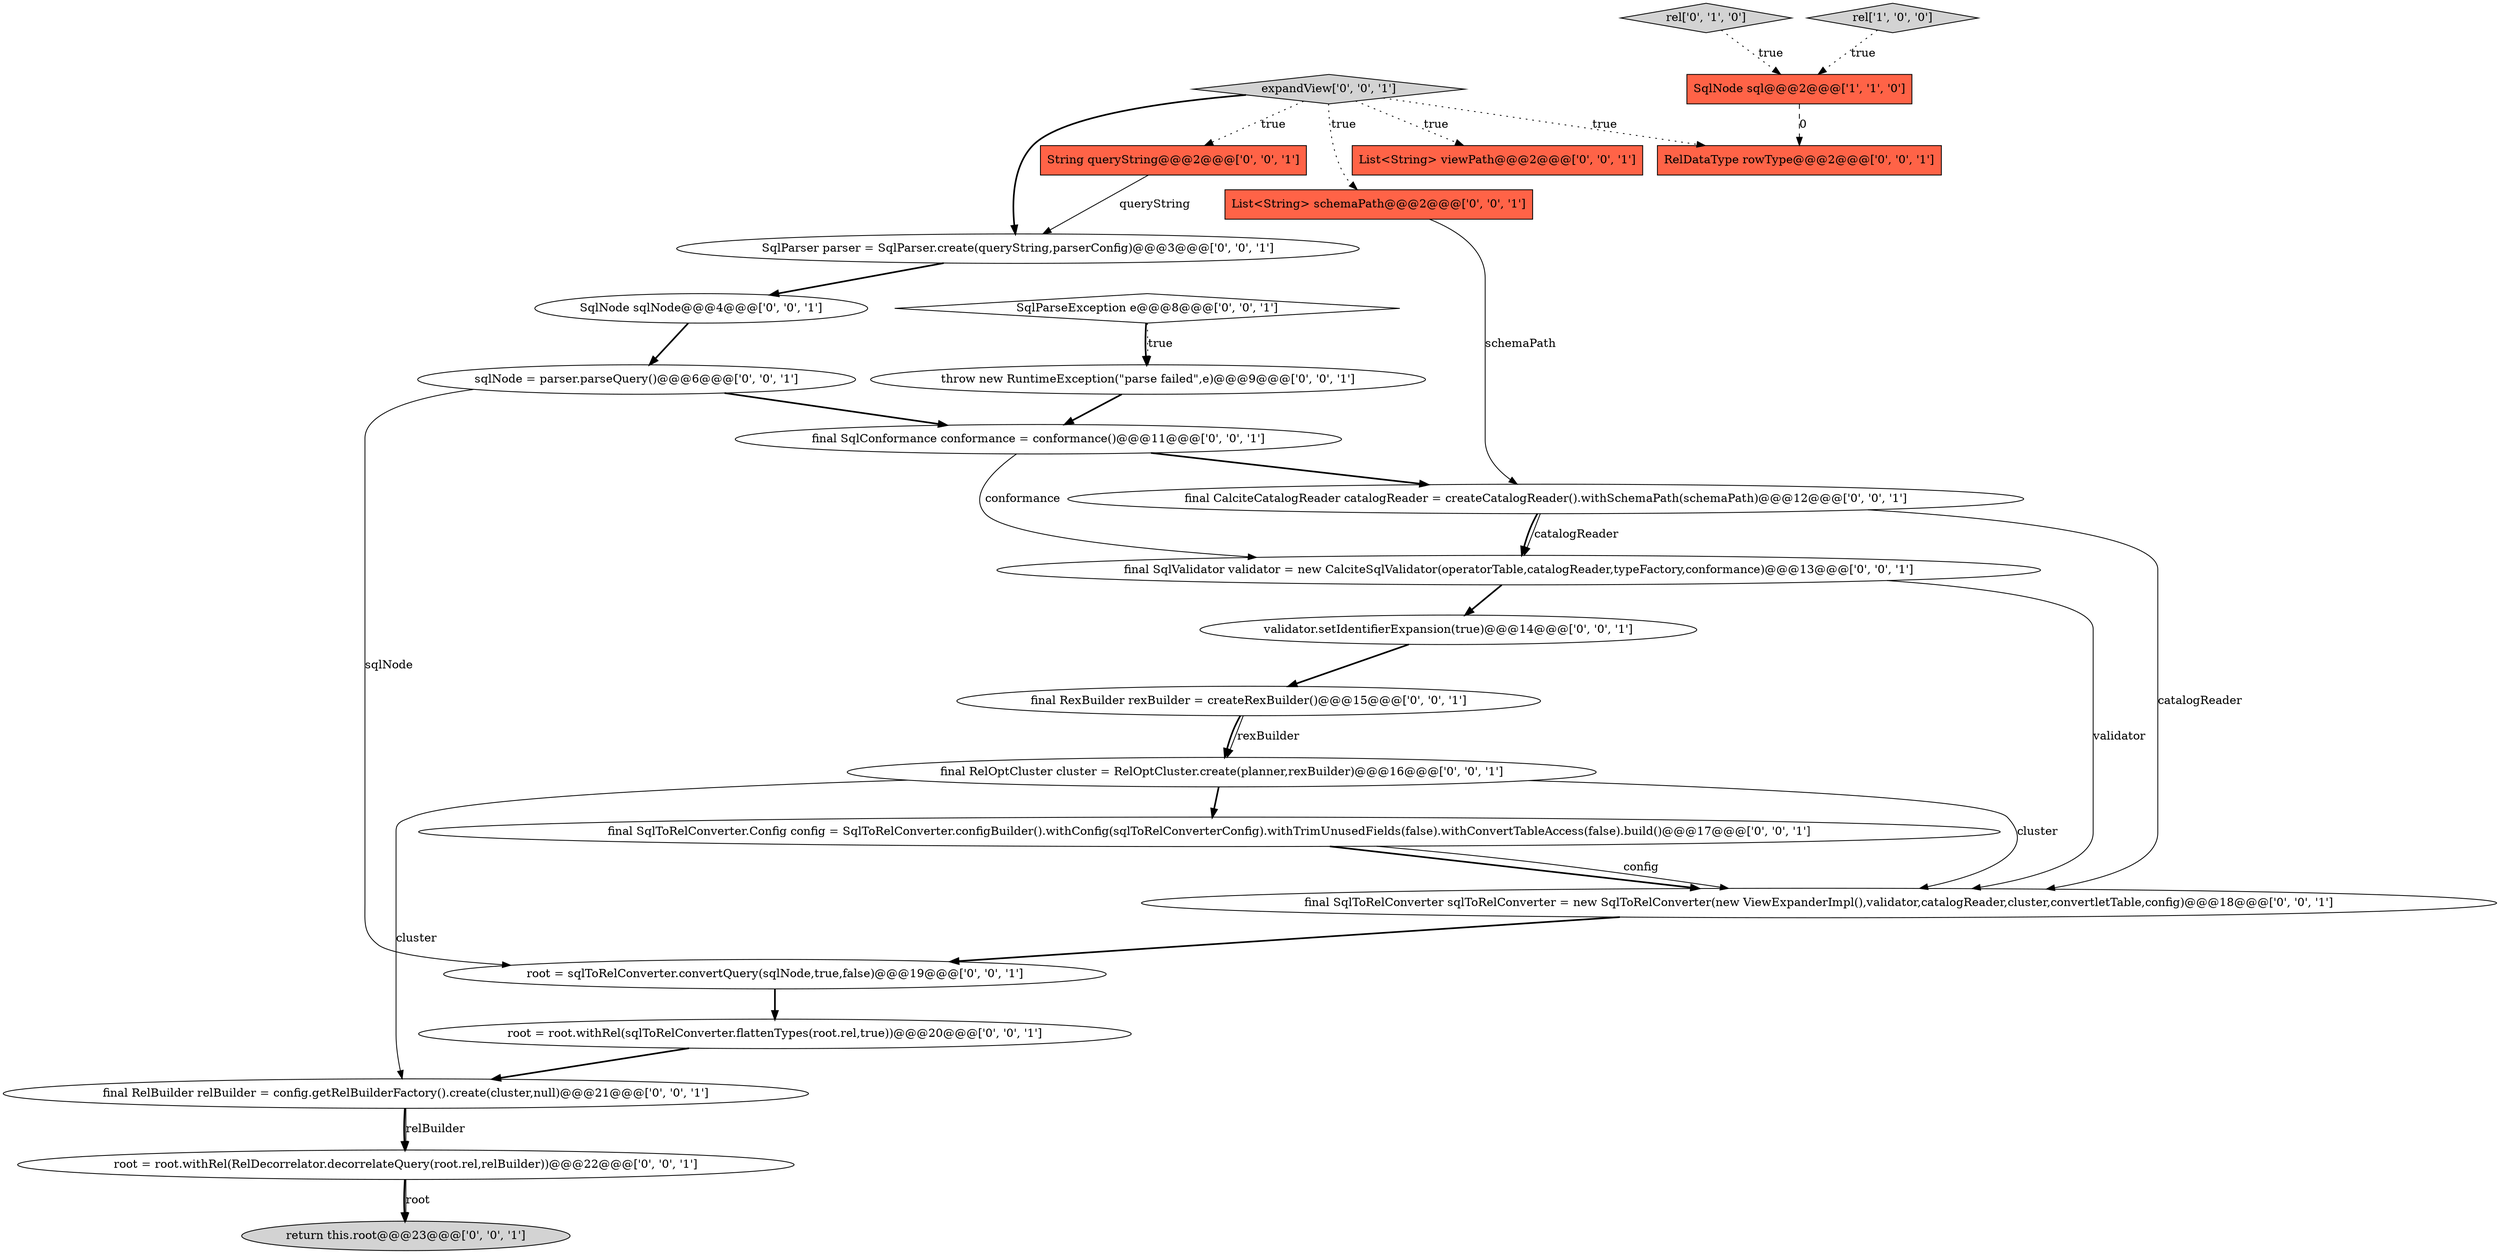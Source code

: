 digraph {
0 [style = filled, label = "SqlNode sql@@@2@@@['1', '1', '0']", fillcolor = tomato, shape = box image = "AAA0AAABBB1BBB"];
13 [style = filled, label = "final SqlValidator validator = new CalciteSqlValidator(operatorTable,catalogReader,typeFactory,conformance)@@@13@@@['0', '0', '1']", fillcolor = white, shape = ellipse image = "AAA0AAABBB3BBB"];
12 [style = filled, label = "SqlParser parser = SqlParser.create(queryString,parserConfig)@@@3@@@['0', '0', '1']", fillcolor = white, shape = ellipse image = "AAA0AAABBB3BBB"];
25 [style = filled, label = "throw new RuntimeException(\"parse failed\",e)@@@9@@@['0', '0', '1']", fillcolor = white, shape = ellipse image = "AAA0AAABBB3BBB"];
2 [style = filled, label = "rel['0', '1', '0']", fillcolor = lightgray, shape = diamond image = "AAA0AAABBB2BBB"];
8 [style = filled, label = "final RelBuilder relBuilder = config.getRelBuilderFactory().create(cluster,null)@@@21@@@['0', '0', '1']", fillcolor = white, shape = ellipse image = "AAA0AAABBB3BBB"];
14 [style = filled, label = "List<String> schemaPath@@@2@@@['0', '0', '1']", fillcolor = tomato, shape = box image = "AAA0AAABBB3BBB"];
16 [style = filled, label = "validator.setIdentifierExpansion(true)@@@14@@@['0', '0', '1']", fillcolor = white, shape = ellipse image = "AAA0AAABBB3BBB"];
20 [style = filled, label = "SqlParseException e@@@8@@@['0', '0', '1']", fillcolor = white, shape = diamond image = "AAA0AAABBB3BBB"];
9 [style = filled, label = "final SqlToRelConverter sqlToRelConverter = new SqlToRelConverter(new ViewExpanderImpl(),validator,catalogReader,cluster,convertletTable,config)@@@18@@@['0', '0', '1']", fillcolor = white, shape = ellipse image = "AAA0AAABBB3BBB"];
23 [style = filled, label = "expandView['0', '0', '1']", fillcolor = lightgray, shape = diamond image = "AAA0AAABBB3BBB"];
18 [style = filled, label = "sqlNode = parser.parseQuery()@@@6@@@['0', '0', '1']", fillcolor = white, shape = ellipse image = "AAA0AAABBB3BBB"];
15 [style = filled, label = "List<String> viewPath@@@2@@@['0', '0', '1']", fillcolor = tomato, shape = box image = "AAA0AAABBB3BBB"];
10 [style = filled, label = "root = root.withRel(sqlToRelConverter.flattenTypes(root.rel,true))@@@20@@@['0', '0', '1']", fillcolor = white, shape = ellipse image = "AAA0AAABBB3BBB"];
4 [style = filled, label = "String queryString@@@2@@@['0', '0', '1']", fillcolor = tomato, shape = box image = "AAA0AAABBB3BBB"];
21 [style = filled, label = "final CalciteCatalogReader catalogReader = createCatalogReader().withSchemaPath(schemaPath)@@@12@@@['0', '0', '1']", fillcolor = white, shape = ellipse image = "AAA0AAABBB3BBB"];
11 [style = filled, label = "root = root.withRel(RelDecorrelator.decorrelateQuery(root.rel,relBuilder))@@@22@@@['0', '0', '1']", fillcolor = white, shape = ellipse image = "AAA0AAABBB3BBB"];
19 [style = filled, label = "final RelOptCluster cluster = RelOptCluster.create(planner,rexBuilder)@@@16@@@['0', '0', '1']", fillcolor = white, shape = ellipse image = "AAA0AAABBB3BBB"];
17 [style = filled, label = "RelDataType rowType@@@2@@@['0', '0', '1']", fillcolor = tomato, shape = box image = "AAA0AAABBB3BBB"];
24 [style = filled, label = "root = sqlToRelConverter.convertQuery(sqlNode,true,false)@@@19@@@['0', '0', '1']", fillcolor = white, shape = ellipse image = "AAA0AAABBB3BBB"];
6 [style = filled, label = "SqlNode sqlNode@@@4@@@['0', '0', '1']", fillcolor = white, shape = ellipse image = "AAA0AAABBB3BBB"];
22 [style = filled, label = "return this.root@@@23@@@['0', '0', '1']", fillcolor = lightgray, shape = ellipse image = "AAA0AAABBB3BBB"];
7 [style = filled, label = "final SqlConformance conformance = conformance()@@@11@@@['0', '0', '1']", fillcolor = white, shape = ellipse image = "AAA0AAABBB3BBB"];
1 [style = filled, label = "rel['1', '0', '0']", fillcolor = lightgray, shape = diamond image = "AAA0AAABBB1BBB"];
5 [style = filled, label = "final SqlToRelConverter.Config config = SqlToRelConverter.configBuilder().withConfig(sqlToRelConverterConfig).withTrimUnusedFields(false).withConvertTableAccess(false).build()@@@17@@@['0', '0', '1']", fillcolor = white, shape = ellipse image = "AAA0AAABBB3BBB"];
3 [style = filled, label = "final RexBuilder rexBuilder = createRexBuilder()@@@15@@@['0', '0', '1']", fillcolor = white, shape = ellipse image = "AAA0AAABBB3BBB"];
21->9 [style = solid, label="catalogReader"];
20->25 [style = dotted, label="true"];
11->22 [style = bold, label=""];
6->18 [style = bold, label=""];
19->5 [style = bold, label=""];
1->0 [style = dotted, label="true"];
25->7 [style = bold, label=""];
10->8 [style = bold, label=""];
23->15 [style = dotted, label="true"];
23->14 [style = dotted, label="true"];
11->22 [style = solid, label="root"];
23->4 [style = dotted, label="true"];
4->12 [style = solid, label="queryString"];
5->9 [style = bold, label=""];
24->10 [style = bold, label=""];
7->21 [style = bold, label=""];
20->25 [style = bold, label=""];
7->13 [style = solid, label="conformance"];
8->11 [style = bold, label=""];
9->24 [style = bold, label=""];
23->17 [style = dotted, label="true"];
23->12 [style = bold, label=""];
13->16 [style = bold, label=""];
16->3 [style = bold, label=""];
3->19 [style = bold, label=""];
5->9 [style = solid, label="config"];
0->17 [style = dashed, label="0"];
21->13 [style = solid, label="catalogReader"];
13->9 [style = solid, label="validator"];
8->11 [style = solid, label="relBuilder"];
19->8 [style = solid, label="cluster"];
2->0 [style = dotted, label="true"];
19->9 [style = solid, label="cluster"];
3->19 [style = solid, label="rexBuilder"];
18->7 [style = bold, label=""];
14->21 [style = solid, label="schemaPath"];
12->6 [style = bold, label=""];
21->13 [style = bold, label=""];
18->24 [style = solid, label="sqlNode"];
}
